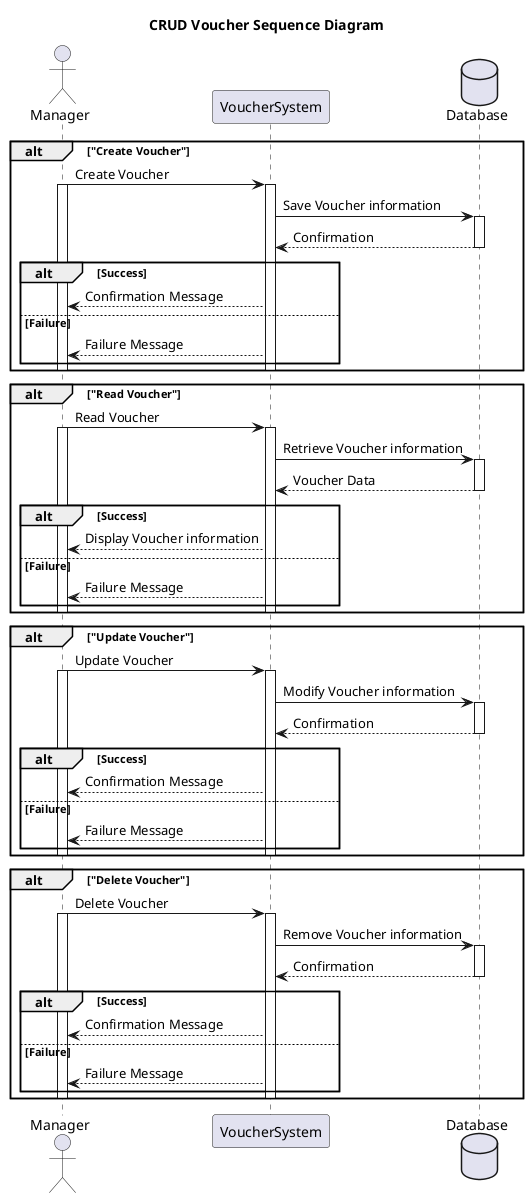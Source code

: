 @startuml
title CRUD Voucher Sequence Diagram

actor Manager
participant VoucherSystem
database Database

alt "Create Voucher"
  Manager -> VoucherSystem: Create Voucher
  activate Manager
  activate VoucherSystem
  VoucherSystem -> Database: Save Voucher information
  activate Database
  Database --> VoucherSystem: Confirmation
  deactivate Database
  alt Success
    VoucherSystem --> Manager: Confirmation Message
  else Failure
    VoucherSystem --> Manager: Failure Message
  end
  deactivate Manager
  deactivate VoucherSystem
end

alt "Read Voucher"
  Manager -> VoucherSystem: Read Voucher
  activate Manager
  activate VoucherSystem
  VoucherSystem -> Database: Retrieve Voucher information
  activate Database
  Database --> VoucherSystem: Voucher Data
  deactivate Database
  alt Success
    VoucherSystem --> Manager: Display Voucher information
  else Failure
    VoucherSystem --> Manager: Failure Message
  end
  deactivate Manager
  deactivate VoucherSystem
end

alt "Update Voucher"
  Manager -> VoucherSystem: Update Voucher
  activate Manager
  activate VoucherSystem
  VoucherSystem -> Database: Modify Voucher information
  activate Database
  Database --> VoucherSystem: Confirmation
  deactivate Database
  alt Success
    VoucherSystem --> Manager: Confirmation Message
  else Failure
    VoucherSystem --> Manager: Failure Message
  end
  deactivate Manager
  deactivate VoucherSystem
end

alt "Delete Voucher"
  Manager -> VoucherSystem: Delete Voucher
  activate Manager
  activate VoucherSystem
  VoucherSystem -> Database: Remove Voucher information
  activate Database
  Database --> VoucherSystem: Confirmation
  deactivate Database
  alt Success
    VoucherSystem --> Manager: Confirmation Message
  else Failure
    VoucherSystem --> Manager: Failure Message
  end
  deactivate Manager
  deactivate VoucherSystem
end

@enduml
